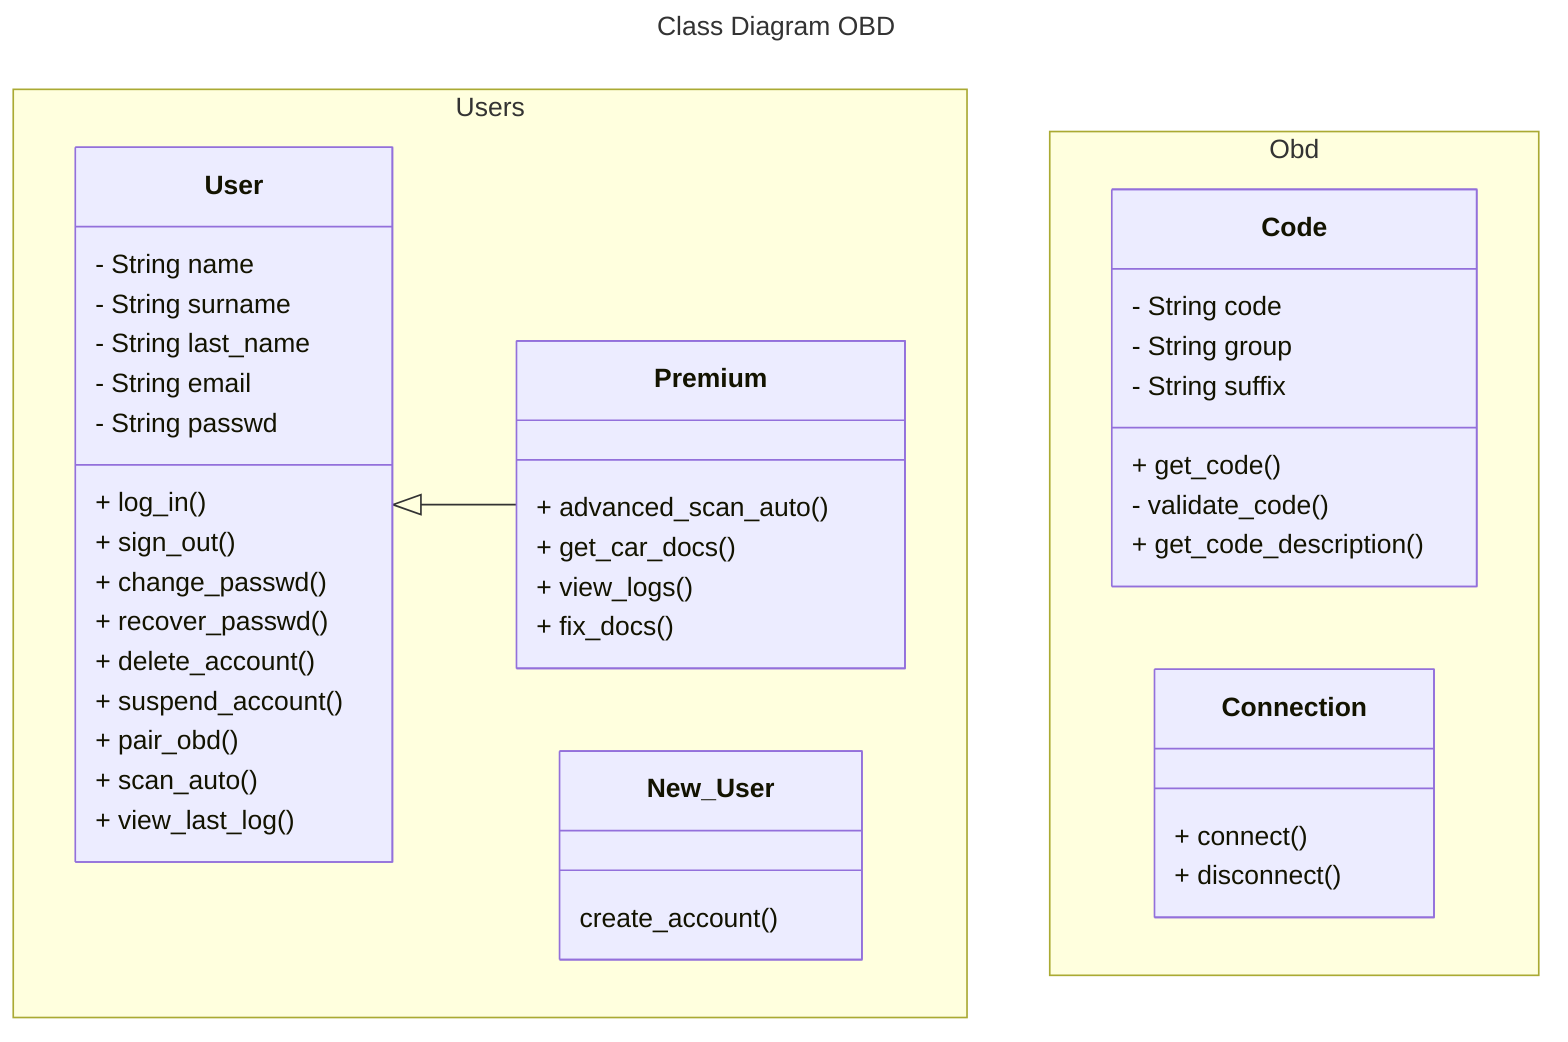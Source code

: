 ---
title: Class Diagram OBD
---
classDiagram
  %% Relationtships
  User <|-- Premium

  namespace Users {

    class New_User {
      create_account()
    }

    class User {
      - String name
      - String surname
      - String last_name
      - String email
      - String passwd

      %% Account Managment
      + log_in()
      + sign_out()
      + change_passwd()
      + recover_passwd()
      + delete_account()
      + suspend_account()

      %% Functionalities
      + pair_obd()
      + scan_auto()
      + view_last_log()
    }

    class Premium {
      + advanced_scan_auto()
      + get_car_docs()
      + view_logs()
      %% NOTE: We could implement IA
      + fix_docs()
    }
  }

  namespace Obd {
    class Code {
      - String code
      - String group
      - String suffix

      + get_code()
      %% TODO: Rename set_group_and_code() for validate_code()
      - validate_code()
      + get_code_description()
    }

    class Connection {
      + connect()
      + disconnect()
    }
}